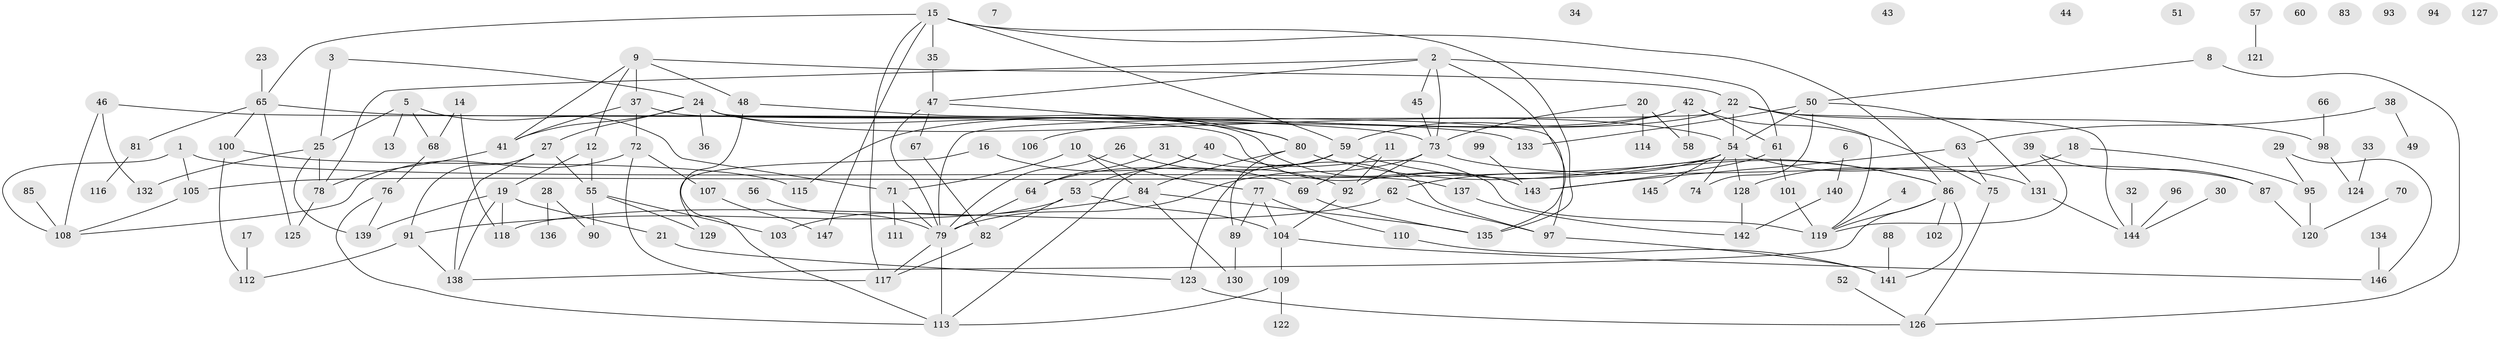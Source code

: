 // Generated by graph-tools (version 1.1) at 2025/25/03/09/25 03:25:19]
// undirected, 147 vertices, 204 edges
graph export_dot {
graph [start="1"]
  node [color=gray90,style=filled];
  1;
  2;
  3;
  4;
  5;
  6;
  7;
  8;
  9;
  10;
  11;
  12;
  13;
  14;
  15;
  16;
  17;
  18;
  19;
  20;
  21;
  22;
  23;
  24;
  25;
  26;
  27;
  28;
  29;
  30;
  31;
  32;
  33;
  34;
  35;
  36;
  37;
  38;
  39;
  40;
  41;
  42;
  43;
  44;
  45;
  46;
  47;
  48;
  49;
  50;
  51;
  52;
  53;
  54;
  55;
  56;
  57;
  58;
  59;
  60;
  61;
  62;
  63;
  64;
  65;
  66;
  67;
  68;
  69;
  70;
  71;
  72;
  73;
  74;
  75;
  76;
  77;
  78;
  79;
  80;
  81;
  82;
  83;
  84;
  85;
  86;
  87;
  88;
  89;
  90;
  91;
  92;
  93;
  94;
  95;
  96;
  97;
  98;
  99;
  100;
  101;
  102;
  103;
  104;
  105;
  106;
  107;
  108;
  109;
  110;
  111;
  112;
  113;
  114;
  115;
  116;
  117;
  118;
  119;
  120;
  121;
  122;
  123;
  124;
  125;
  126;
  127;
  128;
  129;
  130;
  131;
  132;
  133;
  134;
  135;
  136;
  137;
  138;
  139;
  140;
  141;
  142;
  143;
  144;
  145;
  146;
  147;
  1 -- 105;
  1 -- 108;
  1 -- 137;
  2 -- 45;
  2 -- 47;
  2 -- 61;
  2 -- 73;
  2 -- 78;
  2 -- 135;
  3 -- 24;
  3 -- 25;
  4 -- 119;
  5 -- 13;
  5 -- 25;
  5 -- 68;
  5 -- 71;
  6 -- 140;
  8 -- 50;
  8 -- 126;
  9 -- 12;
  9 -- 22;
  9 -- 37;
  9 -- 41;
  9 -- 48;
  10 -- 71;
  10 -- 77;
  10 -- 84;
  11 -- 69;
  11 -- 92;
  12 -- 19;
  12 -- 55;
  14 -- 68;
  14 -- 118;
  15 -- 35;
  15 -- 59;
  15 -- 65;
  15 -- 86;
  15 -- 117;
  15 -- 135;
  15 -- 147;
  16 -- 69;
  16 -- 129;
  17 -- 112;
  18 -- 95;
  18 -- 128;
  19 -- 21;
  19 -- 118;
  19 -- 138;
  19 -- 139;
  20 -- 58;
  20 -- 73;
  20 -- 114;
  21 -- 123;
  22 -- 54;
  22 -- 79;
  22 -- 98;
  22 -- 106;
  22 -- 119;
  22 -- 144;
  23 -- 65;
  24 -- 27;
  24 -- 36;
  24 -- 41;
  24 -- 54;
  24 -- 97;
  24 -- 143;
  25 -- 78;
  25 -- 132;
  25 -- 139;
  26 -- 79;
  26 -- 92;
  27 -- 55;
  27 -- 91;
  27 -- 138;
  28 -- 90;
  28 -- 136;
  29 -- 95;
  29 -- 146;
  30 -- 144;
  31 -- 64;
  31 -- 97;
  32 -- 144;
  33 -- 124;
  35 -- 47;
  37 -- 41;
  37 -- 72;
  37 -- 143;
  38 -- 49;
  38 -- 63;
  39 -- 87;
  39 -- 119;
  40 -- 53;
  40 -- 113;
  40 -- 119;
  41 -- 78;
  42 -- 58;
  42 -- 59;
  42 -- 61;
  42 -- 75;
  42 -- 115;
  45 -- 73;
  46 -- 73;
  46 -- 108;
  46 -- 132;
  47 -- 67;
  47 -- 79;
  47 -- 80;
  48 -- 80;
  48 -- 113;
  50 -- 54;
  50 -- 74;
  50 -- 131;
  50 -- 133;
  52 -- 126;
  53 -- 82;
  53 -- 103;
  53 -- 104;
  54 -- 62;
  54 -- 74;
  54 -- 105;
  54 -- 128;
  54 -- 131;
  54 -- 145;
  55 -- 90;
  55 -- 103;
  55 -- 129;
  56 -- 79;
  57 -- 121;
  59 -- 64;
  59 -- 86;
  59 -- 123;
  61 -- 101;
  61 -- 143;
  62 -- 97;
  62 -- 118;
  63 -- 75;
  63 -- 143;
  64 -- 79;
  65 -- 81;
  65 -- 100;
  65 -- 125;
  65 -- 133;
  66 -- 98;
  67 -- 82;
  68 -- 76;
  69 -- 135;
  70 -- 120;
  71 -- 79;
  71 -- 111;
  72 -- 107;
  72 -- 108;
  72 -- 117;
  73 -- 79;
  73 -- 87;
  73 -- 92;
  75 -- 126;
  76 -- 113;
  76 -- 139;
  77 -- 89;
  77 -- 104;
  77 -- 110;
  78 -- 125;
  79 -- 113;
  79 -- 117;
  80 -- 84;
  80 -- 86;
  80 -- 89;
  81 -- 116;
  82 -- 117;
  84 -- 91;
  84 -- 130;
  84 -- 135;
  85 -- 108;
  86 -- 102;
  86 -- 119;
  86 -- 138;
  86 -- 141;
  87 -- 120;
  88 -- 141;
  89 -- 130;
  91 -- 112;
  91 -- 138;
  92 -- 104;
  95 -- 120;
  96 -- 144;
  97 -- 141;
  98 -- 124;
  99 -- 143;
  100 -- 112;
  100 -- 115;
  101 -- 119;
  104 -- 109;
  104 -- 146;
  105 -- 108;
  107 -- 147;
  109 -- 113;
  109 -- 122;
  110 -- 141;
  123 -- 126;
  128 -- 142;
  131 -- 144;
  134 -- 146;
  137 -- 142;
  140 -- 142;
}
